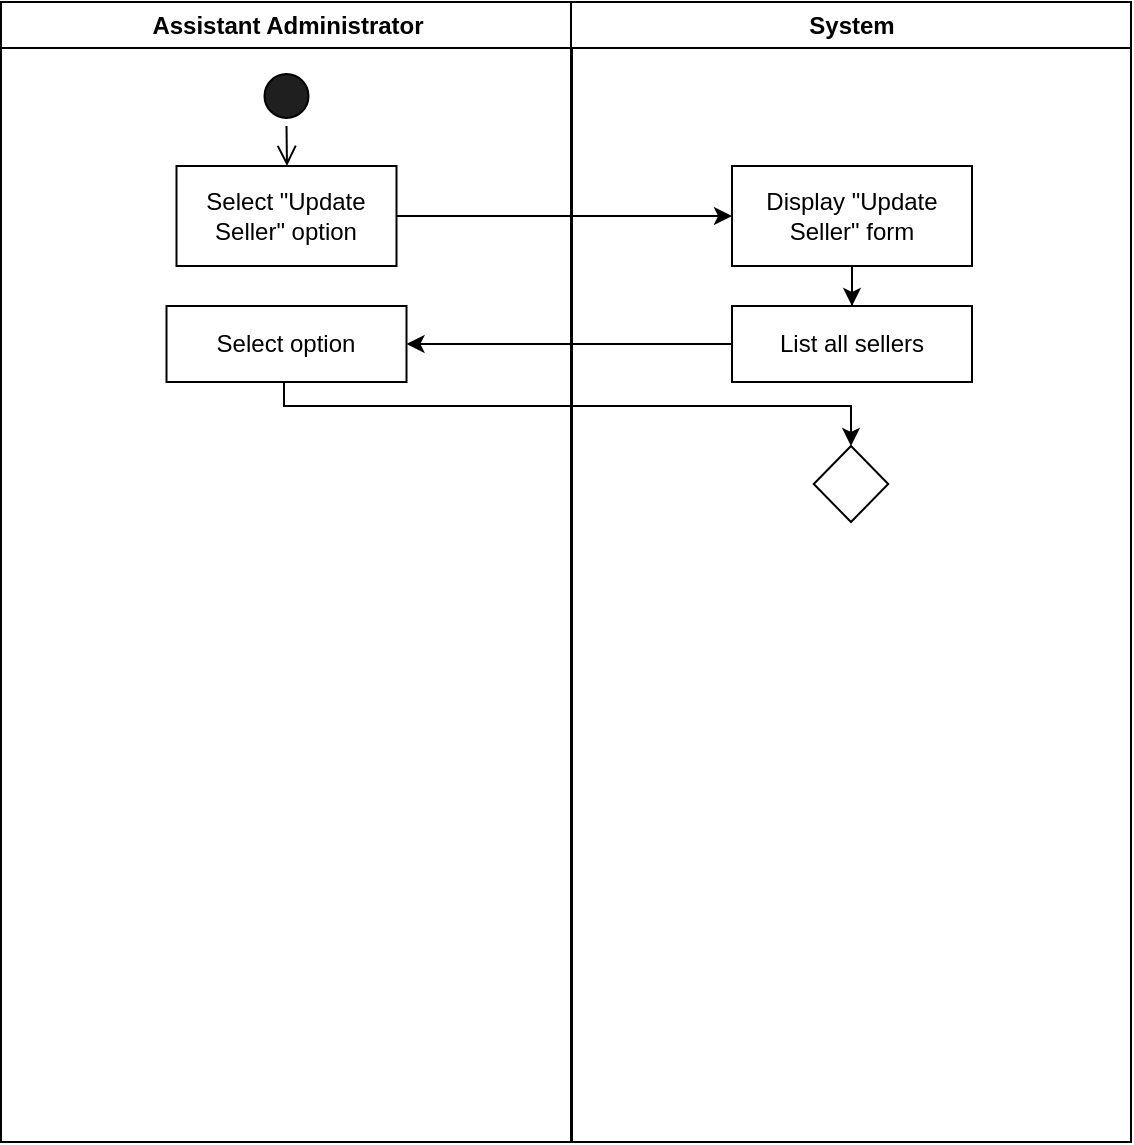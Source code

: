 <mxfile version="20.3.6" type="github"><diagram name="Page-1" id="e7e014a7-5840-1c2e-5031-d8a46d1fe8dd"><mxGraphModel dx="668" dy="923" grid="1" gridSize="10" guides="1" tooltips="1" connect="1" arrows="1" fold="1" page="1" pageScale="1" pageWidth="1169" pageHeight="826" math="0" shadow="0"><root><mxCell id="0"/><mxCell id="1" parent="0"/><mxCell id="2" value="Assistant Administrator" style="swimlane;whiteSpace=wrap;rounded=0;deletable=0;movable=0;" parent="1" vertex="1"><mxGeometry x="159.5" y="128" width="285.5" height="570" as="geometry"/></mxCell><mxCell id="5" value="" style="ellipse;shape=startState;rounded=0;whiteSpace=wrap;fillColor=#1F1F1F;" parent="2" vertex="1"><mxGeometry x="127.75" y="32" width="30" height="30" as="geometry"/></mxCell><mxCell id="6" value="" style="edgeStyle=elbowEdgeStyle;elbow=horizontal;verticalAlign=bottom;endArrow=open;endSize=8;endFill=1;rounded=0;exitX=0.5;exitY=1;exitDx=0;exitDy=0;" parent="2" source="5" target="7" edge="1"><mxGeometry x="100" y="40" as="geometry"><mxPoint x="115" y="110" as="targetPoint"/><mxPoint x="140.5" y="90" as="sourcePoint"/></mxGeometry></mxCell><mxCell id="7" value="Select &quot;Update Seller&quot; option" style="rounded=0;whiteSpace=wrap;" parent="2" vertex="1"><mxGeometry x="87.75" y="82" width="110" height="50" as="geometry"/></mxCell><mxCell id="bqYrFDz9AfAW0xV19m9E-46" value="Select option" style="whiteSpace=wrap;html=1;rounded=0;" vertex="1" parent="2"><mxGeometry x="82.75" y="152" width="120" height="38" as="geometry"/></mxCell><mxCell id="3" value="System" style="swimlane;whiteSpace=wrap;rounded=0;deletable=0;movable=0;" parent="1" vertex="1"><mxGeometry x="444.5" y="128" width="280" height="570" as="geometry"/></mxCell><mxCell id="bqYrFDz9AfAW0xV19m9E-45" value="" style="edgeStyle=orthogonalEdgeStyle;rounded=0;orthogonalLoop=1;jettySize=auto;html=1;" edge="1" parent="3" source="bqYrFDz9AfAW0xV19m9E-42" target="bqYrFDz9AfAW0xV19m9E-44"><mxGeometry relative="1" as="geometry"/></mxCell><mxCell id="bqYrFDz9AfAW0xV19m9E-42" value="Display &quot;Update Seller&quot; form" style="whiteSpace=wrap;html=1;rounded=0;" vertex="1" parent="3"><mxGeometry x="80.5" y="82" width="120" height="50" as="geometry"/></mxCell><mxCell id="bqYrFDz9AfAW0xV19m9E-44" value="List all sellers" style="whiteSpace=wrap;html=1;rounded=0;" vertex="1" parent="3"><mxGeometry x="80.5" y="152" width="120" height="38" as="geometry"/></mxCell><mxCell id="bqYrFDz9AfAW0xV19m9E-48" value="" style="rhombus;whiteSpace=wrap;html=1;rounded=0;" vertex="1" parent="3"><mxGeometry x="121.37" y="222" width="37.25" height="38" as="geometry"/></mxCell><mxCell id="bqYrFDz9AfAW0xV19m9E-43" value="" style="edgeStyle=orthogonalEdgeStyle;rounded=0;orthogonalLoop=1;jettySize=auto;html=1;" edge="1" parent="1" source="7" target="bqYrFDz9AfAW0xV19m9E-42"><mxGeometry relative="1" as="geometry"/></mxCell><mxCell id="bqYrFDz9AfAW0xV19m9E-47" value="" style="edgeStyle=orthogonalEdgeStyle;rounded=0;orthogonalLoop=1;jettySize=auto;html=1;" edge="1" parent="1" source="bqYrFDz9AfAW0xV19m9E-44" target="bqYrFDz9AfAW0xV19m9E-46"><mxGeometry relative="1" as="geometry"/></mxCell><mxCell id="bqYrFDz9AfAW0xV19m9E-49" value="" style="edgeStyle=orthogonalEdgeStyle;rounded=0;orthogonalLoop=1;jettySize=auto;html=1;entryX=0.5;entryY=0;entryDx=0;entryDy=0;" edge="1" parent="1" source="bqYrFDz9AfAW0xV19m9E-46" target="bqYrFDz9AfAW0xV19m9E-48"><mxGeometry relative="1" as="geometry"><Array as="points"><mxPoint x="301" y="330"/><mxPoint x="585" y="330"/></Array></mxGeometry></mxCell></root></mxGraphModel></diagram></mxfile>